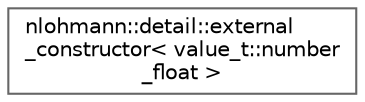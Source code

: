 digraph "类继承关系图"
{
 // LATEX_PDF_SIZE
  bgcolor="transparent";
  edge [fontname=Helvetica,fontsize=10,labelfontname=Helvetica,labelfontsize=10];
  node [fontname=Helvetica,fontsize=10,shape=box,height=0.2,width=0.4];
  rankdir="LR";
  Node0 [id="Node000000",label="nlohmann::detail::external\l_constructor\< value_t::number\l_float \>",height=0.2,width=0.4,color="grey40", fillcolor="white", style="filled",URL="$structnlohmann_1_1detail_1_1external__constructor_3_01value__t_1_1number__float_01_4.html",tooltip=" "];
}

